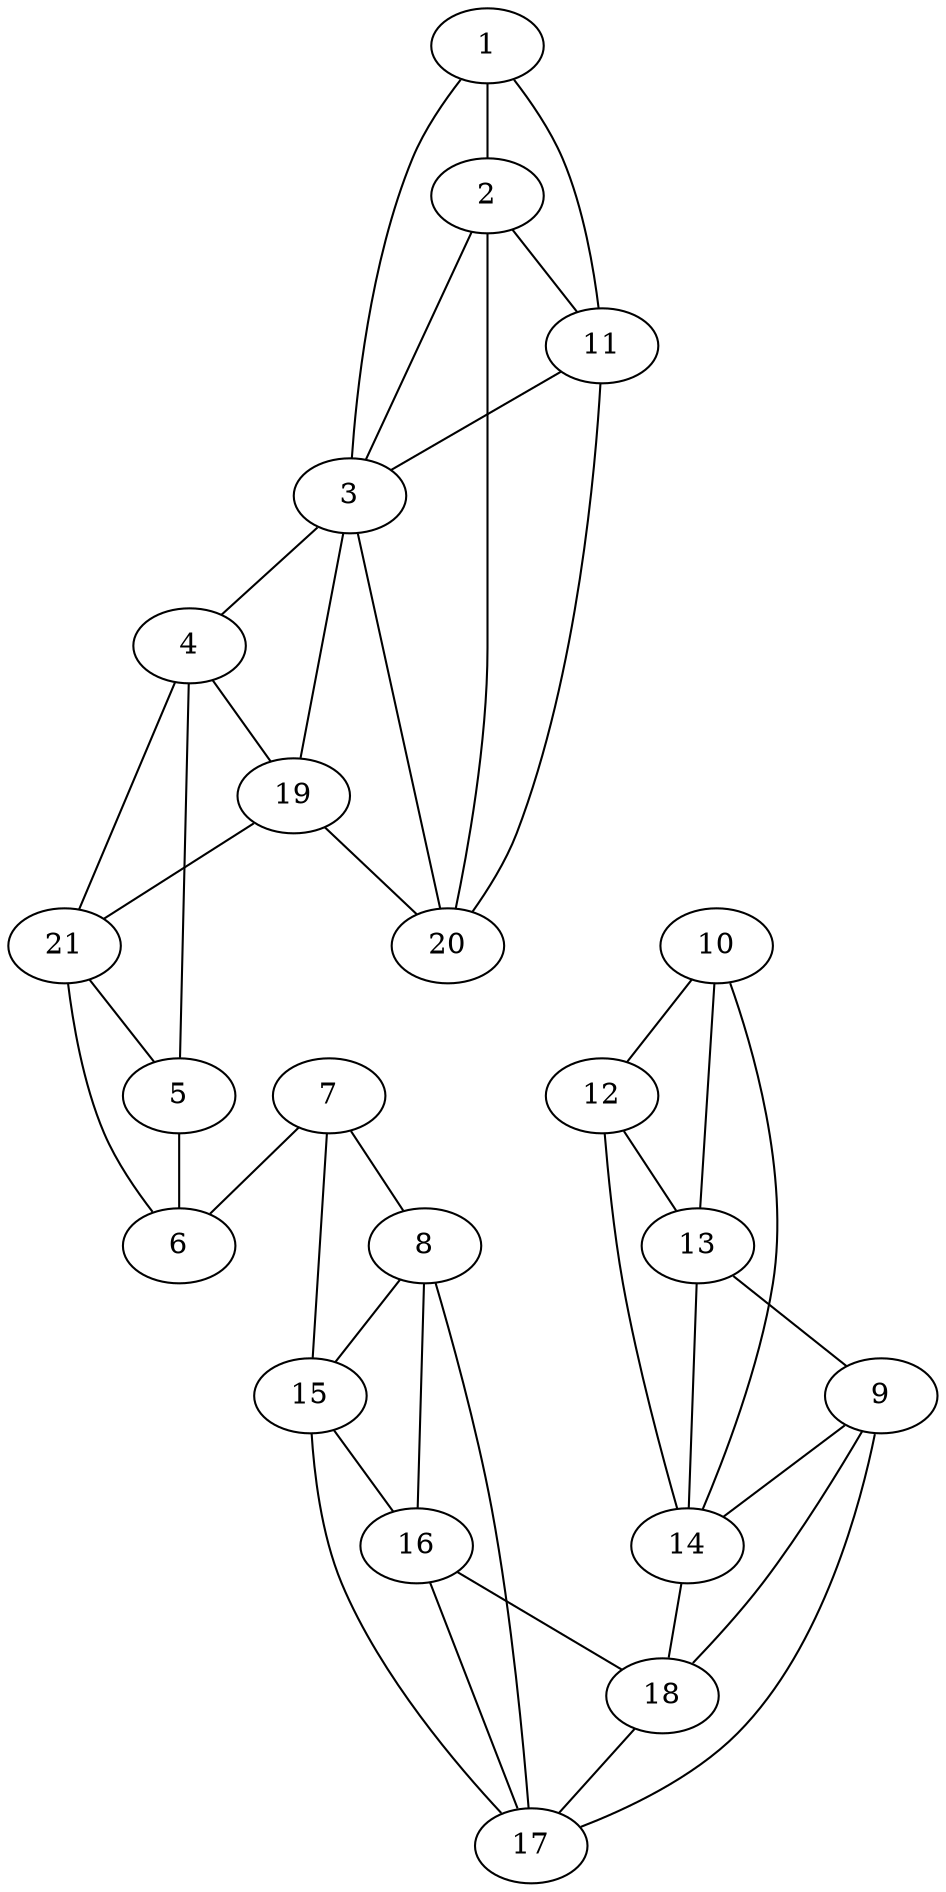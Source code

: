 graph pdb1edz {
	1	 [aaLength=7,
		sequence=LASKVAE,
		type=0];
	2	 [aaLength=15,
		sequence=FNTEIINNVEEYKKT,
		type=0];
	1 -- 2	 [distance0="21.98921",
		frequency=1,
		type0=1];
	3	 [aaLength=17,
		sequence=DPAAKMYATWTQKTSES,
		type=0];
	1 -- 3	 [distance0="41.39136",
		frequency=1,
		type0=3];
	11	 [aaLength=3,
		sequence=RTI,
		type=1];
	1 -- 11	 [distance0="38.53169",
		frequency=1,
		type0=2];
	2 -- 3	 [distance0="36.91086",
		frequency=1,
		type0=2];
	2 -- 11	 [distance0="50.13817",
		frequency=1,
		type0=3];
	20	 [aaLength=7,
		sequence=PLLVGFL,
		type=1];
	2 -- 20	 [distance0="5.0",
		frequency=1,
		type0=4];
	4	 [aaLength=13,
		sequence=KDFLEEAIIQANG,
		type=0];
	3 -- 4	 [distance0="34.62558",
		frequency=1,
		type0=3];
	19	 [aaLength=7,
		sequence=RYDLRVI,
		type=1];
	3 -- 19	 [distance0="33.95671",
		distance1="3.0",
		frequency=2,
		type0=2,
		type1=4];
	3 -- 20	 [distance0="29.20716",
		frequency=1,
		type0=1];
	5	 [aaLength=10,
		sequence=NAQDQYLQQV,
		type=0];
	4 -- 5	 [distance0="29.30823",
		frequency=1,
		type0=1];
	4 -- 19	 [distance0="33.74745",
		frequency=1,
		type0=2];
	6	 [aaLength=9,
		sequence=HVYYQNLYH,
		type=0];
	5 -- 6	 [distance0="23.83722",
		distance1="11.0",
		frequency=2,
		type0=1,
		type1=4];
	21	 [aaLength=5,
		sequence=GIMVY,
		type=1];
	6 -- 21	 [distance0="46.25995",
		frequency=1,
		type0=3];
	7	 [aaLength=14,
		sequence=PCTPLAIVKILEFL,
		type=0];
	15	 [aaLength=5,
		sequence=KCIVI,
		type=1];
	7 -- 15	 [distance0="44.36539",
		distance1="16.0",
		frequency=2,
		type0=3,
		type1=4];
	7 -- 6	 [distance0="28.87451",
		frequency=1,
		type0=1];
	8	 [aaLength=11,
		sequence=VGRPLAALLAN,
		type=0];
	7 -- 8	 [distance0="40.28568",
		frequency=1,
		type0=2];
	8 -- 15	 [distance0="30.12349",
		frequency=1,
		type0=1];
	17	 [aaLength=5,
		sequence=IQKFT,
		type=1];
	8 -- 17	 [distance0="36.55714",
		frequency=1,
		type0=3];
	16	 [aaLength=5,
		sequence=TVYSV,
		type=1];
	8 -- 16	 [distance0="31.67688",
		distance1="3.0",
		frequency=2,
		type0=2,
		type1=4];
	9	 [aaLength=10,
		sequence=EDLLKKCSLD,
		type=0];
	9 -- 17	 [distance0="33.36986",
		frequency=1,
		type0=3];
	14	 [aaLength=5,
		sequence=DVVIT,
		type=1];
	9 -- 14	 [distance0="25.66218",
		distance1="1.0",
		frequency=2,
		type0=2,
		type1=4];
	18	 [aaLength=6,
		sequence=HVEDLG,
		type=1];
	9 -- 18	 [distance0="24.87062",
		frequency=1,
		type0=1];
	10	 [aaLength=22,
		sequence=GKVTIAMLLRNMLRLVRNVELS,
		type=0];
	13	 [aaLength=5,
		sequence=VCINF,
		type=1];
	10 -- 13	 [distance0="47.71813",
		frequency=1,
		type0=2];
	10 -- 14	 [distance0="63.26152",
		frequency=1,
		type0=3];
	12	 [aaLength=5,
		sequence=ASLYV,
		type=1];
	10 -- 12	 [distance0="40.80465",
		frequency=1,
		type0=1];
	11 -- 3	 [distance0="49.33618",
		frequency=1,
		type0=3];
	11 -- 20	 [distance0="31.0",
		frequency=1,
		type0=1];
	12 -- 13	 [distance0="18.0",
		frequency=1,
		type0=1];
	12 -- 14	 [distance0="41.0",
		frequency=1,
		type0=3];
	13 -- 9	 [distance0="41.15273",
		frequency=1,
		type0=3];
	13 -- 14	 [distance0="23.0",
		frequency=1,
		type0=2];
	14 -- 18	 [distance0="20.0",
		frequency=1,
		type0=1];
	15 -- 17	 [distance0="33.0",
		frequency=1,
		type0=3];
	15 -- 16	 [distance0="24.0",
		frequency=1,
		type0=1];
	16 -- 17	 [distance0="9.0",
		distance1="4.0",
		frequency=2,
		type0=1,
		type1=4];
	16 -- 18	 [distance0="24.0",
		frequency=1,
		type0=3];
	18 -- 17	 [distance0="15.0",
		frequency=1,
		type0=1];
	19 -- 20	 [distance0="30.0",
		frequency=1,
		type0=2];
	19 -- 21	 [distance0="27.0",
		frequency=1,
		type0=1];
	21 -- 4	 [distance0="37.17378",
		frequency=1,
		type0=3];
	21 -- 5	 [distance0="26.93154",
		distance1="5.0",
		frequency=2,
		type0=1,
		type1=4];
}
